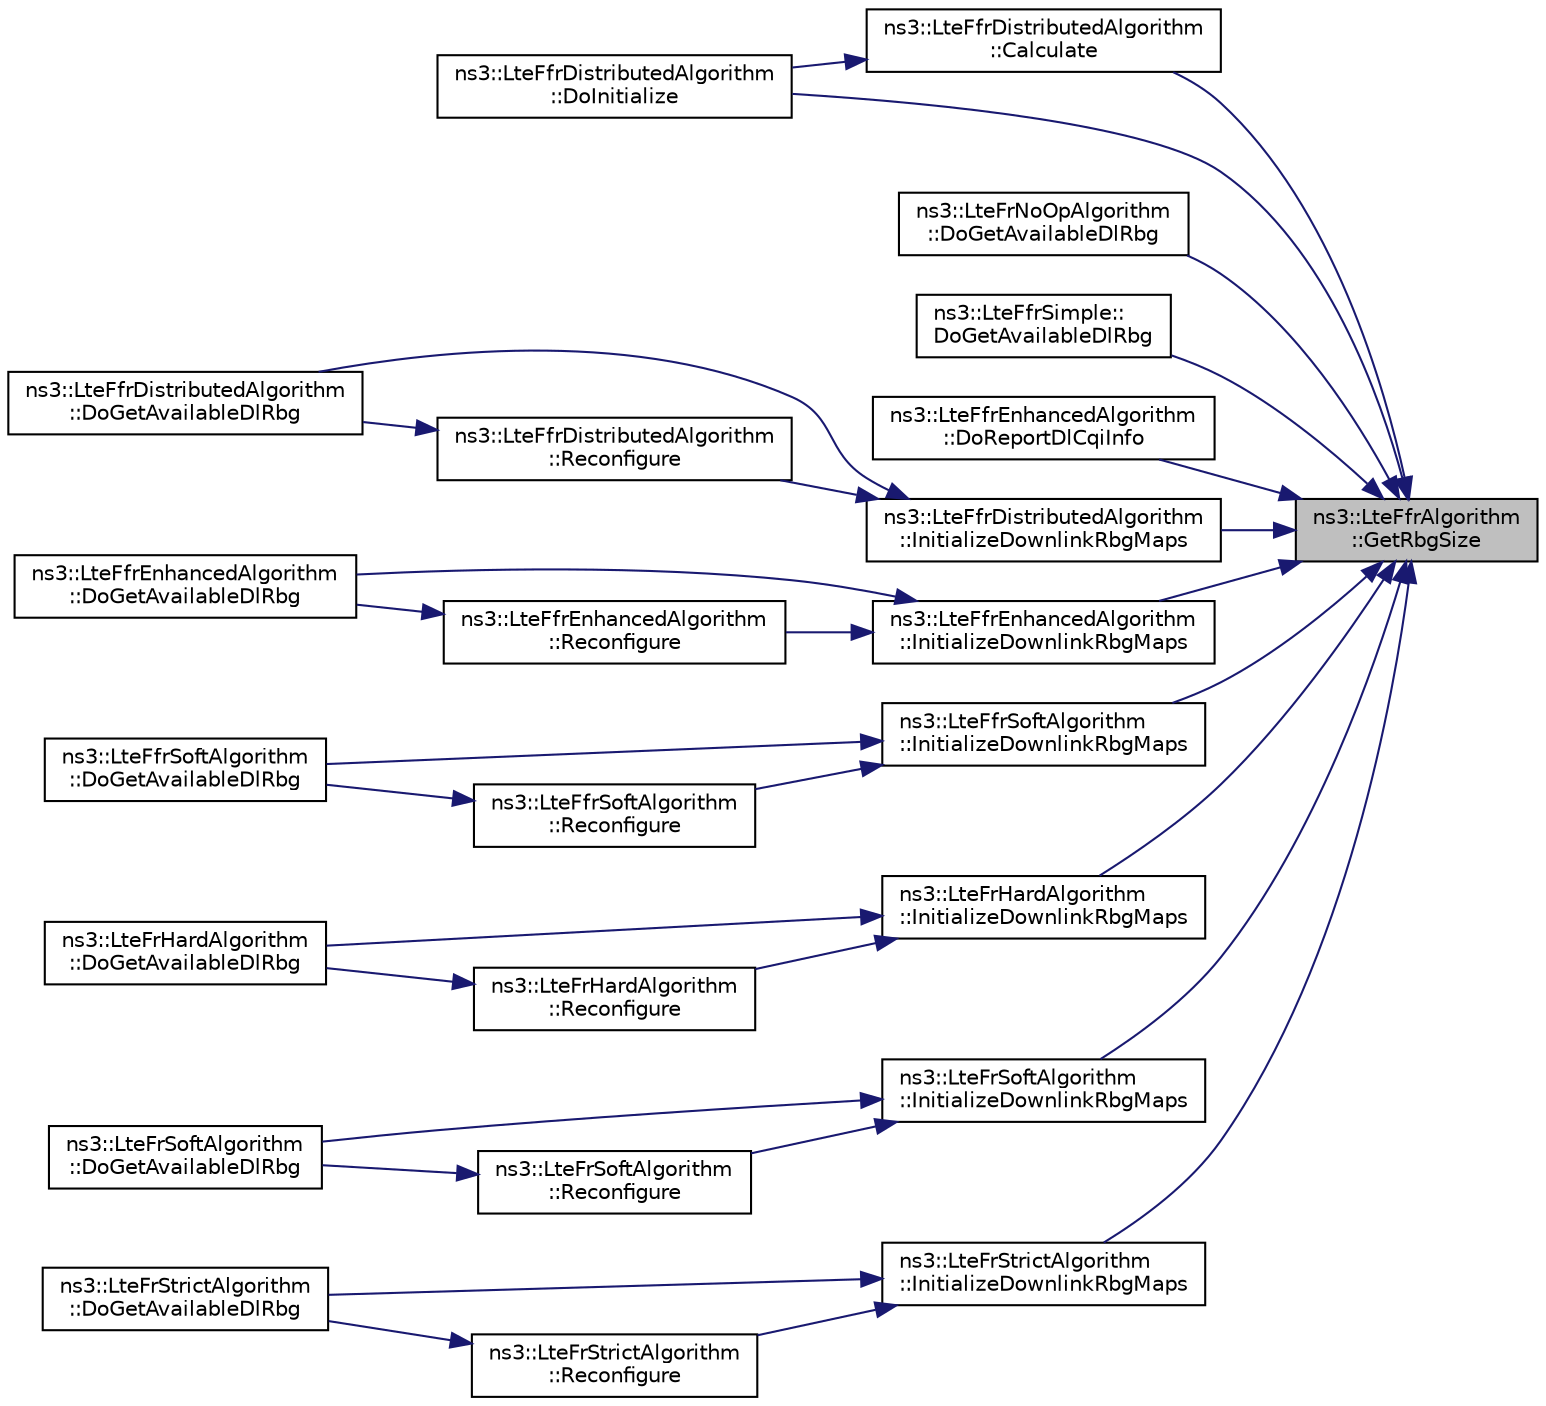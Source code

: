 digraph "ns3::LteFfrAlgorithm::GetRbgSize"
{
 // LATEX_PDF_SIZE
  edge [fontname="Helvetica",fontsize="10",labelfontname="Helvetica",labelfontsize="10"];
  node [fontname="Helvetica",fontsize="10",shape=record];
  rankdir="RL";
  Node1 [label="ns3::LteFfrAlgorithm\l::GetRbgSize",height=0.2,width=0.4,color="black", fillcolor="grey75", style="filled", fontcolor="black",tooltip="Get RBG size for DL Bandwidth according to table 7.1.6.1-1 of 36.213."];
  Node1 -> Node2 [dir="back",color="midnightblue",fontsize="10",style="solid",fontname="Helvetica"];
  Node2 [label="ns3::LteFfrDistributedAlgorithm\l::Calculate",height=0.2,width=0.4,color="black", fillcolor="white", style="filled",URL="$classns3_1_1_lte_ffr_distributed_algorithm.html#ac3060afed89f5404b6626fc0d23d01ae",tooltip="Calculate function."];
  Node2 -> Node3 [dir="back",color="midnightblue",fontsize="10",style="solid",fontname="Helvetica"];
  Node3 [label="ns3::LteFfrDistributedAlgorithm\l::DoInitialize",height=0.2,width=0.4,color="black", fillcolor="white", style="filled",URL="$classns3_1_1_lte_ffr_distributed_algorithm.html#a101b6b91a19c0714f93445ce3c286fb1",tooltip="Initialize() implementation."];
  Node1 -> Node4 [dir="back",color="midnightblue",fontsize="10",style="solid",fontname="Helvetica"];
  Node4 [label="ns3::LteFrNoOpAlgorithm\l::DoGetAvailableDlRbg",height=0.2,width=0.4,color="black", fillcolor="white", style="filled",URL="$classns3_1_1_lte_fr_no_op_algorithm.html#af02e613f7e37336d8805bbfb4f8284f8",tooltip="Implementation of LteFfrSapProvider::GetAvailableDlRbg."];
  Node1 -> Node5 [dir="back",color="midnightblue",fontsize="10",style="solid",fontname="Helvetica"];
  Node5 [label="ns3::LteFfrSimple::\lDoGetAvailableDlRbg",height=0.2,width=0.4,color="black", fillcolor="white", style="filled",URL="$classns3_1_1_lte_ffr_simple.html#a45da9d2aad68697a3299eb32d8ea5559",tooltip="Implementation of LteFfrSapProvider::GetAvailableDlRbg."];
  Node1 -> Node3 [dir="back",color="midnightblue",fontsize="10",style="solid",fontname="Helvetica"];
  Node1 -> Node6 [dir="back",color="midnightblue",fontsize="10",style="solid",fontname="Helvetica"];
  Node6 [label="ns3::LteFfrEnhancedAlgorithm\l::DoReportDlCqiInfo",height=0.2,width=0.4,color="black", fillcolor="white", style="filled",URL="$classns3_1_1_lte_ffr_enhanced_algorithm.html#ad5b6bbbe4232a00542faa6ac620ceb38",tooltip="DoReportDlCqiInfo."];
  Node1 -> Node7 [dir="back",color="midnightblue",fontsize="10",style="solid",fontname="Helvetica"];
  Node7 [label="ns3::LteFfrDistributedAlgorithm\l::InitializeDownlinkRbgMaps",height=0.2,width=0.4,color="black", fillcolor="white", style="filled",URL="$classns3_1_1_lte_ffr_distributed_algorithm.html#afc1d6435c99e28aa9875e873d27925e3",tooltip="Initialize down link RGB maps function."];
  Node7 -> Node8 [dir="back",color="midnightblue",fontsize="10",style="solid",fontname="Helvetica"];
  Node8 [label="ns3::LteFfrDistributedAlgorithm\l::DoGetAvailableDlRbg",height=0.2,width=0.4,color="black", fillcolor="white", style="filled",URL="$classns3_1_1_lte_ffr_distributed_algorithm.html#a4dbe109be9e3fcb461c67a80f4d0707c",tooltip="Implementation of LteFfrSapProvider::GetAvailableDlRbg."];
  Node7 -> Node9 [dir="back",color="midnightblue",fontsize="10",style="solid",fontname="Helvetica"];
  Node9 [label="ns3::LteFfrDistributedAlgorithm\l::Reconfigure",height=0.2,width=0.4,color="black", fillcolor="white", style="filled",URL="$classns3_1_1_lte_ffr_distributed_algorithm.html#af1294432ff640dab00afc663fd830fef",tooltip="Automatic FR reconfiguration."];
  Node9 -> Node8 [dir="back",color="midnightblue",fontsize="10",style="solid",fontname="Helvetica"];
  Node1 -> Node10 [dir="back",color="midnightblue",fontsize="10",style="solid",fontname="Helvetica"];
  Node10 [label="ns3::LteFfrEnhancedAlgorithm\l::InitializeDownlinkRbgMaps",height=0.2,width=0.4,color="black", fillcolor="white", style="filled",URL="$classns3_1_1_lte_ffr_enhanced_algorithm.html#a379506a432a4414a394622bca49f4293",tooltip="Initialize downlink RBG maps."];
  Node10 -> Node11 [dir="back",color="midnightblue",fontsize="10",style="solid",fontname="Helvetica"];
  Node11 [label="ns3::LteFfrEnhancedAlgorithm\l::DoGetAvailableDlRbg",height=0.2,width=0.4,color="black", fillcolor="white", style="filled",URL="$classns3_1_1_lte_ffr_enhanced_algorithm.html#ad52d2680e10579f58fade8517ca4479b",tooltip="Implementation of LteFfrSapProvider::GetAvailableDlRbg."];
  Node10 -> Node12 [dir="back",color="midnightblue",fontsize="10",style="solid",fontname="Helvetica"];
  Node12 [label="ns3::LteFfrEnhancedAlgorithm\l::Reconfigure",height=0.2,width=0.4,color="black", fillcolor="white", style="filled",URL="$classns3_1_1_lte_ffr_enhanced_algorithm.html#aa0e7e7915a6372a12a16ac7b3da80d2c",tooltip="Automatic FR reconfiguration."];
  Node12 -> Node11 [dir="back",color="midnightblue",fontsize="10",style="solid",fontname="Helvetica"];
  Node1 -> Node13 [dir="back",color="midnightblue",fontsize="10",style="solid",fontname="Helvetica"];
  Node13 [label="ns3::LteFfrSoftAlgorithm\l::InitializeDownlinkRbgMaps",height=0.2,width=0.4,color="black", fillcolor="white", style="filled",URL="$classns3_1_1_lte_ffr_soft_algorithm.html#ad364211604430585d1fe71e868e00d68",tooltip="Initialize downlink RBG maps function."];
  Node13 -> Node14 [dir="back",color="midnightblue",fontsize="10",style="solid",fontname="Helvetica"];
  Node14 [label="ns3::LteFfrSoftAlgorithm\l::DoGetAvailableDlRbg",height=0.2,width=0.4,color="black", fillcolor="white", style="filled",URL="$classns3_1_1_lte_ffr_soft_algorithm.html#ac137b396b2af6df7414b0d60f0626a2e",tooltip="Implementation of LteFfrSapProvider::GetAvailableDlRbg."];
  Node13 -> Node15 [dir="back",color="midnightblue",fontsize="10",style="solid",fontname="Helvetica"];
  Node15 [label="ns3::LteFfrSoftAlgorithm\l::Reconfigure",height=0.2,width=0.4,color="black", fillcolor="white", style="filled",URL="$classns3_1_1_lte_ffr_soft_algorithm.html#a04d927a34e1972425eacfdcbb6b39a72",tooltip="Automatic FR reconfiguration."];
  Node15 -> Node14 [dir="back",color="midnightblue",fontsize="10",style="solid",fontname="Helvetica"];
  Node1 -> Node16 [dir="back",color="midnightblue",fontsize="10",style="solid",fontname="Helvetica"];
  Node16 [label="ns3::LteFrHardAlgorithm\l::InitializeDownlinkRbgMaps",height=0.2,width=0.4,color="black", fillcolor="white", style="filled",URL="$classns3_1_1_lte_fr_hard_algorithm.html#a180ac2d78861eca2bd6bf6bd00a7e56e",tooltip="Initialize downlink rbg maps."];
  Node16 -> Node17 [dir="back",color="midnightblue",fontsize="10",style="solid",fontname="Helvetica"];
  Node17 [label="ns3::LteFrHardAlgorithm\l::DoGetAvailableDlRbg",height=0.2,width=0.4,color="black", fillcolor="white", style="filled",URL="$classns3_1_1_lte_fr_hard_algorithm.html#a870a430765138608c1e495f33db544fa",tooltip="Implementation of LteFfrSapProvider::GetAvailableDlRbg."];
  Node16 -> Node18 [dir="back",color="midnightblue",fontsize="10",style="solid",fontname="Helvetica"];
  Node18 [label="ns3::LteFrHardAlgorithm\l::Reconfigure",height=0.2,width=0.4,color="black", fillcolor="white", style="filled",URL="$classns3_1_1_lte_fr_hard_algorithm.html#a2361e34ef52d698618de499d86a2ee25",tooltip="Automatic FR reconfiguration."];
  Node18 -> Node17 [dir="back",color="midnightblue",fontsize="10",style="solid",fontname="Helvetica"];
  Node1 -> Node19 [dir="back",color="midnightblue",fontsize="10",style="solid",fontname="Helvetica"];
  Node19 [label="ns3::LteFrSoftAlgorithm\l::InitializeDownlinkRbgMaps",height=0.2,width=0.4,color="black", fillcolor="white", style="filled",URL="$classns3_1_1_lte_fr_soft_algorithm.html#a79a5b0c33e5abd37bae3c5093f62fc44",tooltip="Initialize downlink RBG maps."];
  Node19 -> Node20 [dir="back",color="midnightblue",fontsize="10",style="solid",fontname="Helvetica"];
  Node20 [label="ns3::LteFrSoftAlgorithm\l::DoGetAvailableDlRbg",height=0.2,width=0.4,color="black", fillcolor="white", style="filled",URL="$classns3_1_1_lte_fr_soft_algorithm.html#a66a16addf83f5938a9f297321238d027",tooltip="Implementation of LteFfrSapProvider::GetAvailableDlRbg."];
  Node19 -> Node21 [dir="back",color="midnightblue",fontsize="10",style="solid",fontname="Helvetica"];
  Node21 [label="ns3::LteFrSoftAlgorithm\l::Reconfigure",height=0.2,width=0.4,color="black", fillcolor="white", style="filled",URL="$classns3_1_1_lte_fr_soft_algorithm.html#a3b6031f6c090a085bfbdf42b67bc819f",tooltip="Automatic FR reconfiguration."];
  Node21 -> Node20 [dir="back",color="midnightblue",fontsize="10",style="solid",fontname="Helvetica"];
  Node1 -> Node22 [dir="back",color="midnightblue",fontsize="10",style="solid",fontname="Helvetica"];
  Node22 [label="ns3::LteFrStrictAlgorithm\l::InitializeDownlinkRbgMaps",height=0.2,width=0.4,color="black", fillcolor="white", style="filled",URL="$classns3_1_1_lte_fr_strict_algorithm.html#ae1563bef9d85d5f423847057a147bb51",tooltip="Initialize downlink RBG maps."];
  Node22 -> Node23 [dir="back",color="midnightblue",fontsize="10",style="solid",fontname="Helvetica"];
  Node23 [label="ns3::LteFrStrictAlgorithm\l::DoGetAvailableDlRbg",height=0.2,width=0.4,color="black", fillcolor="white", style="filled",URL="$classns3_1_1_lte_fr_strict_algorithm.html#a6f478a1511230cc9b3057f88988fd6ec",tooltip="Implementation of LteFfrSapProvider::GetAvailableDlRbg."];
  Node22 -> Node24 [dir="back",color="midnightblue",fontsize="10",style="solid",fontname="Helvetica"];
  Node24 [label="ns3::LteFrStrictAlgorithm\l::Reconfigure",height=0.2,width=0.4,color="black", fillcolor="white", style="filled",URL="$classns3_1_1_lte_fr_strict_algorithm.html#a7429b4c664c7e0c9a388020bb4701d30",tooltip="Automatic FR reconfiguration."];
  Node24 -> Node23 [dir="back",color="midnightblue",fontsize="10",style="solid",fontname="Helvetica"];
}

